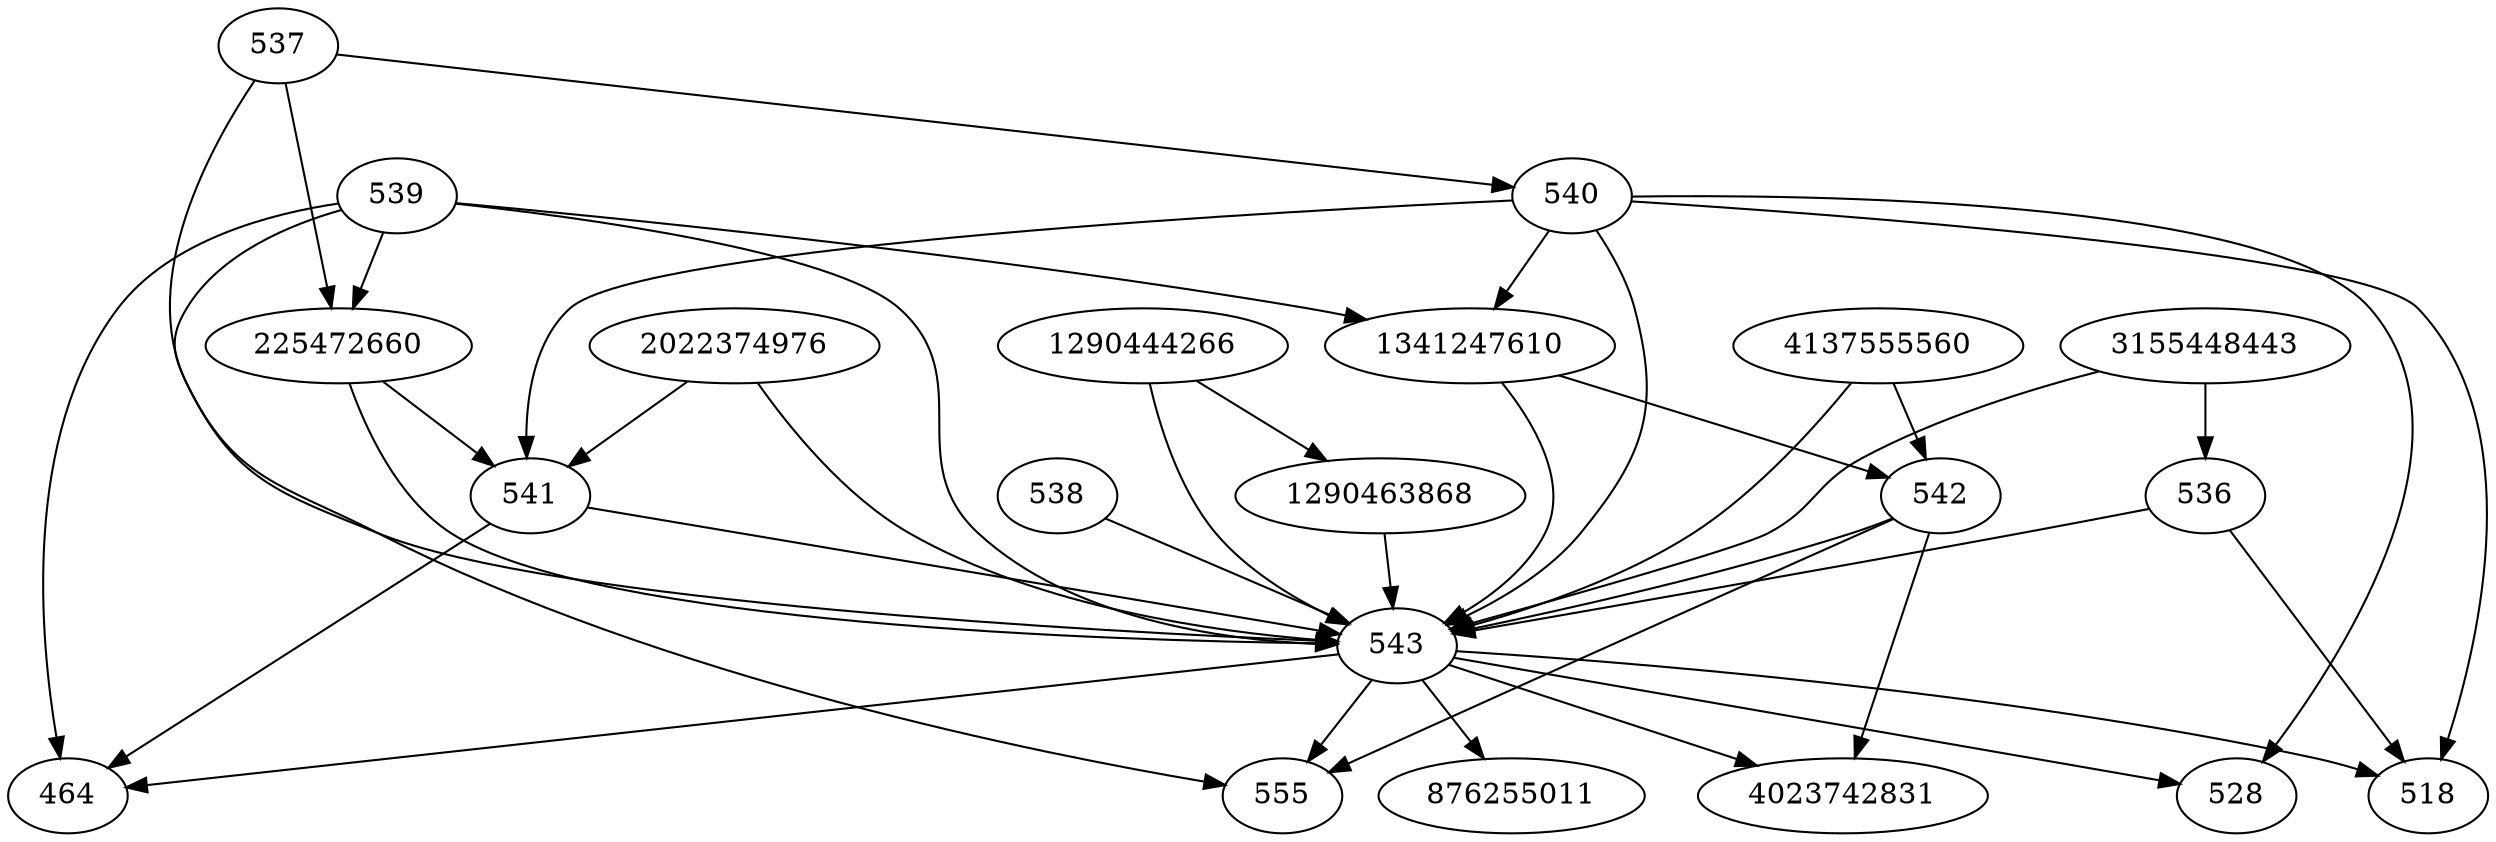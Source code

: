 strict digraph  {
518;
528;
225472660;
536;
537;
538;
539;
540;
541;
542;
543;
876255011;
555;
2022374976;
464;
4137555560;
1290444266;
4023742831;
1341247610;
3155448443;
1290463868;
225472660 -> 541;
225472660 -> 543;
536 -> 518;
536 -> 543;
537 -> 540;
537 -> 225472660;
537 -> 543;
538 -> 543;
539 -> 225472660;
539 -> 1341247610;
539 -> 464;
539 -> 543;
539 -> 555;
540 -> 543;
540 -> 518;
540 -> 528;
540 -> 1341247610;
540 -> 541;
541 -> 464;
541 -> 543;
542 -> 4023742831;
542 -> 543;
542 -> 555;
543 -> 876255011;
543 -> 518;
543 -> 528;
543 -> 4023742831;
543 -> 464;
543 -> 555;
2022374976 -> 541;
2022374976 -> 543;
4137555560 -> 542;
4137555560 -> 543;
1290444266 -> 543;
1290444266 -> 1290463868;
1341247610 -> 542;
1341247610 -> 543;
3155448443 -> 543;
3155448443 -> 536;
1290463868 -> 543;
}
